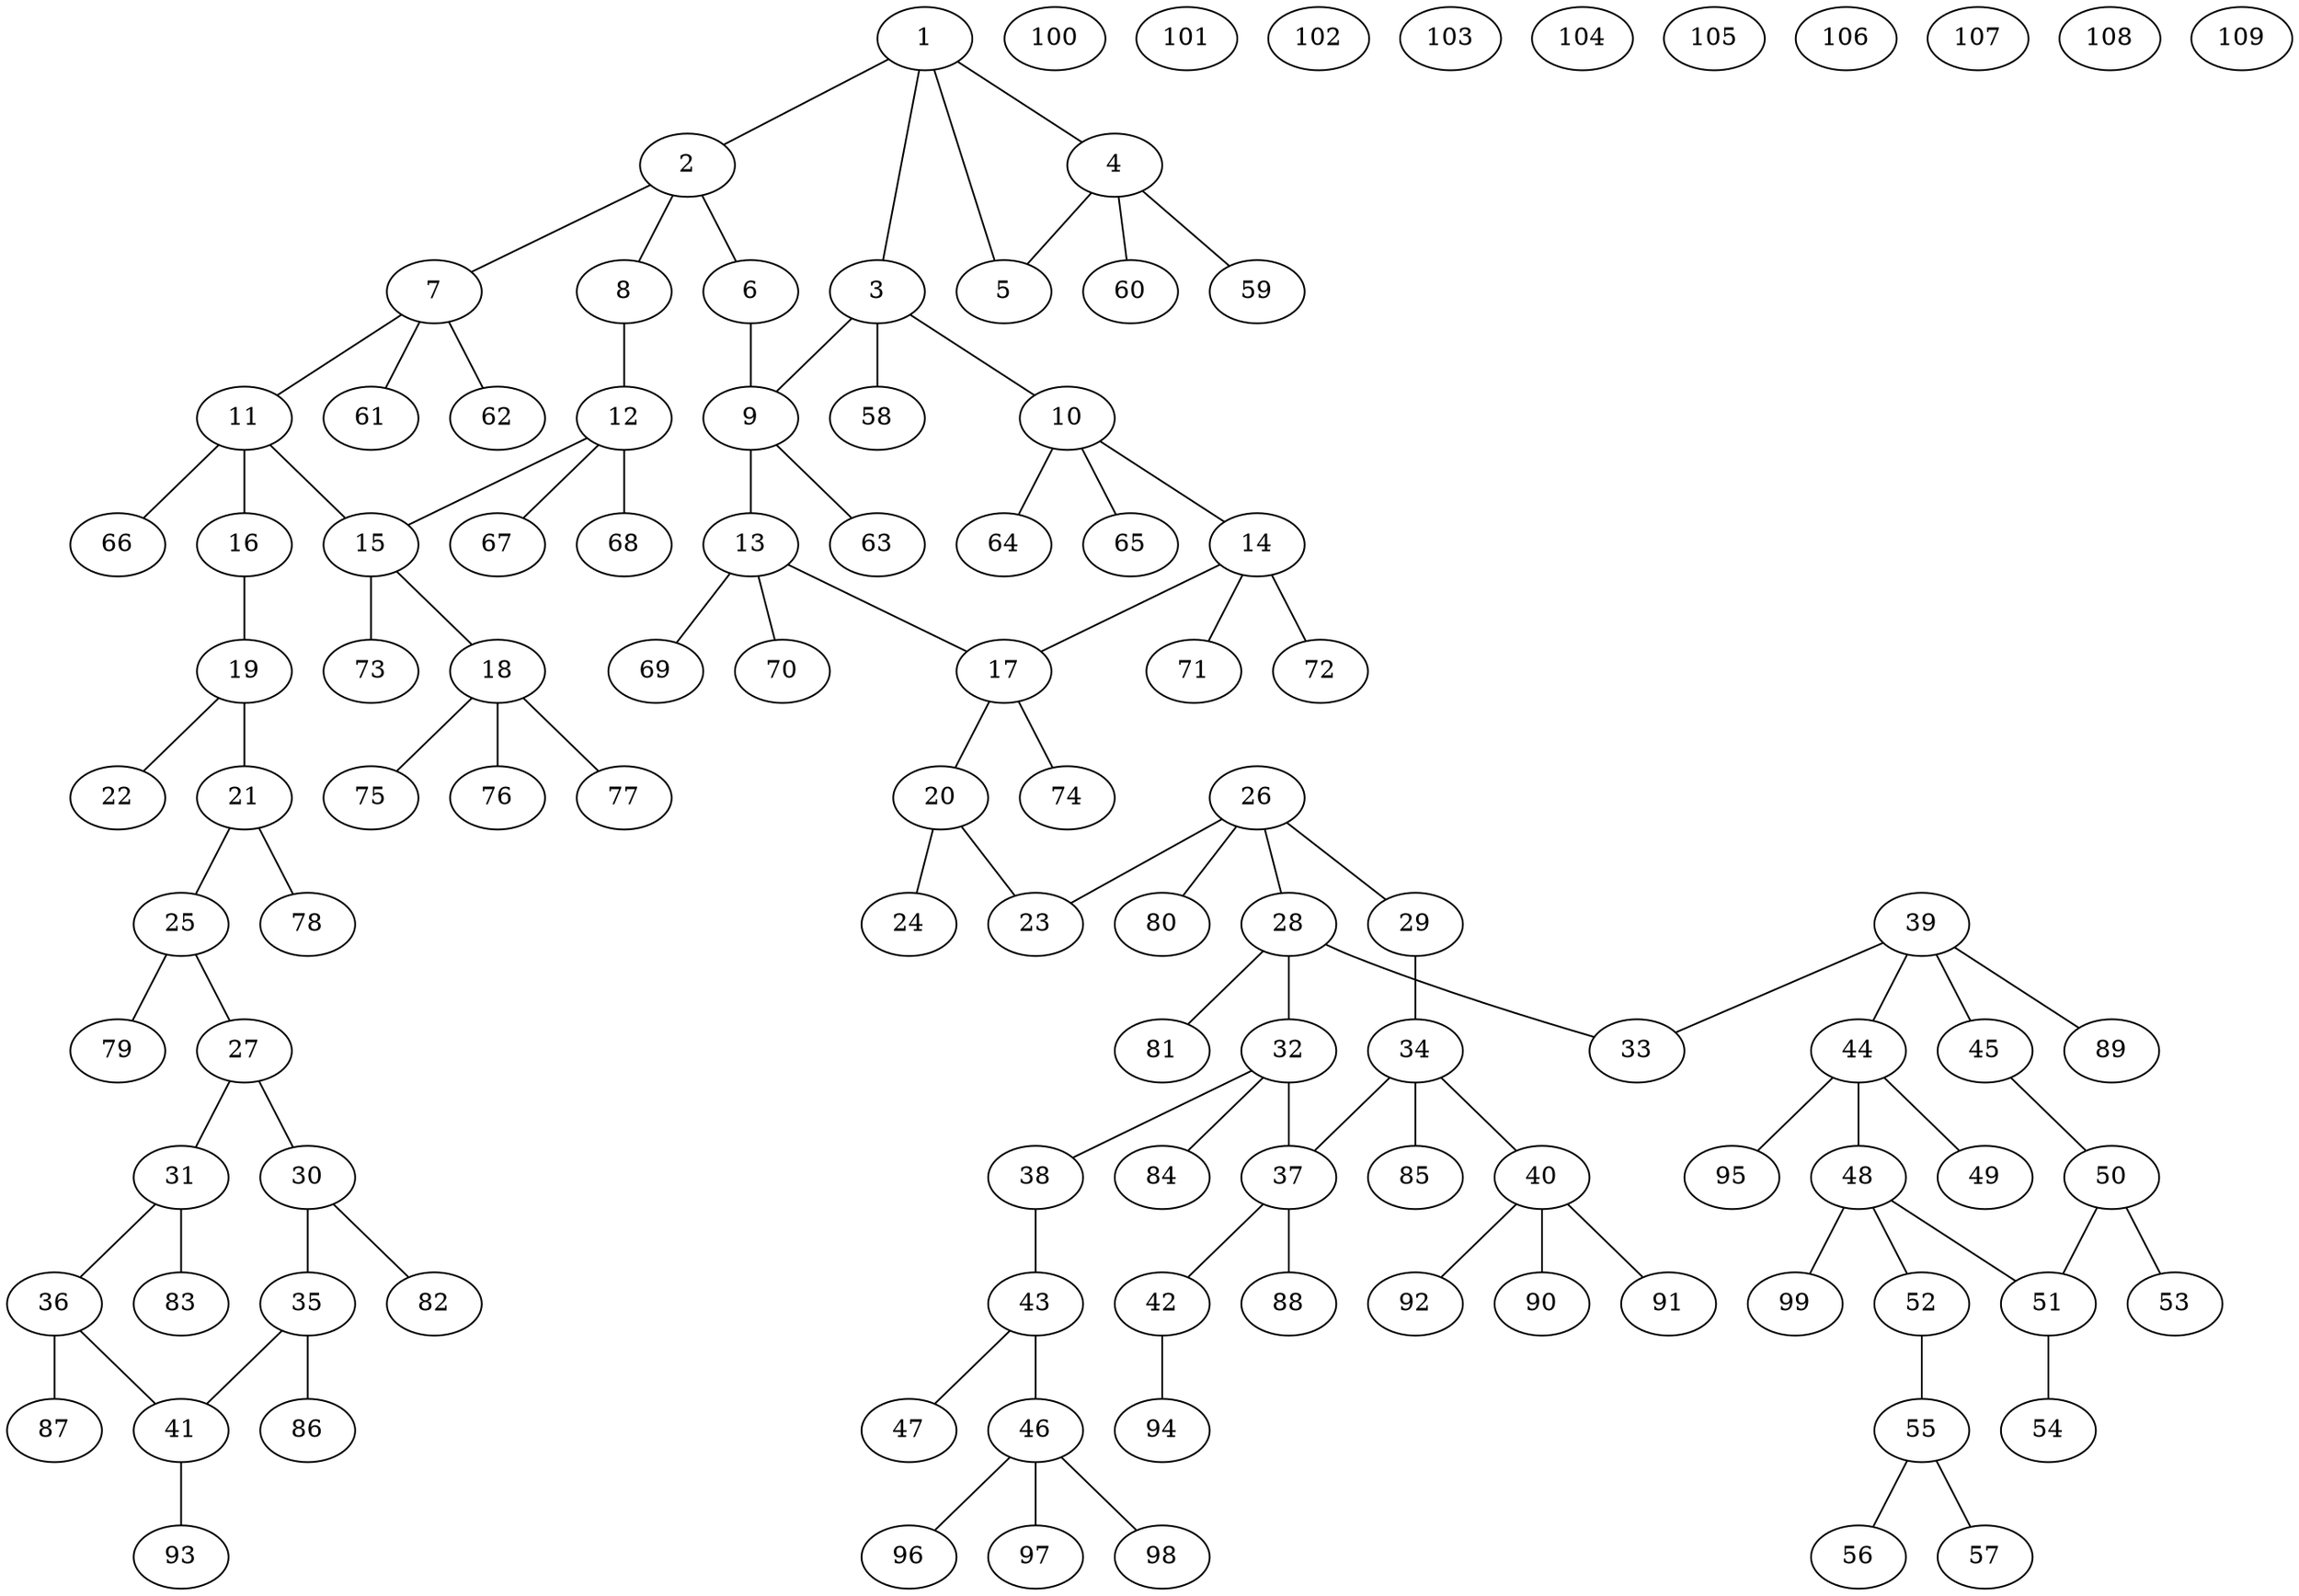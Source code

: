 graph molecule_4307 {
	1	 [chem=C];
	2	 [chem=C];
	1 -- 2	 [valence=1];
	3	 [chem=C];
	1 -- 3	 [valence=1];
	4	 [chem=C];
	1 -- 4	 [valence=1];
	5	 [chem=O];
	1 -- 5	 [valence=1];
	6	 [chem=O];
	2 -- 6	 [valence=1];
	7	 [chem=C];
	2 -- 7	 [valence=1];
	8	 [chem=O];
	2 -- 8	 [valence=1];
	9	 [chem=C];
	3 -- 9	 [valence=1];
	10	 [chem=C];
	3 -- 10	 [valence=1];
	58	 [chem=H];
	3 -- 58	 [valence=1];
	4 -- 5	 [valence=1];
	59	 [chem=H];
	4 -- 59	 [valence=1];
	60	 [chem=H];
	4 -- 60	 [valence=1];
	6 -- 9	 [valence=1];
	11	 [chem=C];
	7 -- 11	 [valence=1];
	61	 [chem=H];
	7 -- 61	 [valence=1];
	62	 [chem=H];
	7 -- 62	 [valence=1];
	12	 [chem=C];
	8 -- 12	 [valence=1];
	13	 [chem=C];
	9 -- 13	 [valence=1];
	63	 [chem=H];
	9 -- 63	 [valence=1];
	14	 [chem=C];
	10 -- 14	 [valence=1];
	64	 [chem=H];
	10 -- 64	 [valence=1];
	65	 [chem=H];
	10 -- 65	 [valence=1];
	15	 [chem=C];
	11 -- 15	 [valence=1];
	16	 [chem=O];
	11 -- 16	 [valence=1];
	66	 [chem=H];
	11 -- 66	 [valence=1];
	12 -- 15	 [valence=1];
	67	 [chem=H];
	12 -- 67	 [valence=1];
	68	 [chem=H];
	12 -- 68	 [valence=1];
	17	 [chem=C];
	13 -- 17	 [valence=1];
	69	 [chem=H];
	13 -- 69	 [valence=1];
	70	 [chem=H];
	13 -- 70	 [valence=1];
	14 -- 17	 [valence=1];
	71	 [chem=H];
	14 -- 71	 [valence=1];
	72	 [chem=H];
	14 -- 72	 [valence=1];
	18	 [chem=C];
	15 -- 18	 [valence=1];
	73	 [chem=H];
	15 -- 73	 [valence=1];
	19	 [chem=C];
	16 -- 19	 [valence=1];
	20	 [chem=C];
	17 -- 20	 [valence=1];
	74	 [chem=H];
	17 -- 74	 [valence=1];
	75	 [chem=H];
	18 -- 75	 [valence=1];
	76	 [chem=H];
	18 -- 76	 [valence=1];
	77	 [chem=H];
	18 -- 77	 [valence=1];
	21	 [chem=C];
	19 -- 21	 [valence=1];
	22	 [chem=O];
	19 -- 22	 [valence=2];
	23	 [chem=O];
	20 -- 23	 [valence=1];
	24	 [chem=O];
	20 -- 24	 [valence=2];
	25	 [chem=C];
	21 -- 25	 [valence=2];
	78	 [chem=H];
	21 -- 78	 [valence=1];
	27	 [chem=C];
	25 -- 27	 [valence=1];
	79	 [chem=H];
	25 -- 79	 [valence=1];
	26	 [chem=C];
	26 -- 23	 [valence=1];
	28	 [chem=C];
	26 -- 28	 [valence=1];
	29	 [chem=O];
	26 -- 29	 [valence=1];
	80	 [chem=H];
	26 -- 80	 [valence=1];
	30	 [chem=C];
	27 -- 30	 [valence=2];
	31	 [chem=C];
	27 -- 31	 [valence=1];
	32	 [chem=C];
	28 -- 32	 [valence=1];
	33	 [chem=O];
	28 -- 33	 [valence=1];
	81	 [chem=H];
	28 -- 81	 [valence=1];
	34	 [chem=C];
	29 -- 34	 [valence=1];
	35	 [chem=C];
	30 -- 35	 [valence=1];
	82	 [chem=H];
	30 -- 82	 [valence=1];
	36	 [chem=C];
	31 -- 36	 [valence=2];
	83	 [chem=H];
	31 -- 83	 [valence=1];
	37	 [chem=C];
	32 -- 37	 [valence=1];
	38	 [chem=O];
	32 -- 38	 [valence=1];
	84	 [chem=H];
	32 -- 84	 [valence=1];
	34 -- 37	 [valence=1];
	40	 [chem=C];
	34 -- 40	 [valence=1];
	85	 [chem=H];
	34 -- 85	 [valence=1];
	41	 [chem=C];
	35 -- 41	 [valence=2];
	86	 [chem=H];
	35 -- 86	 [valence=1];
	36 -- 41	 [valence=1];
	87	 [chem=H];
	36 -- 87	 [valence=1];
	42	 [chem=O];
	37 -- 42	 [valence=1];
	88	 [chem=H];
	37 -- 88	 [valence=1];
	43	 [chem=C];
	38 -- 43	 [valence=1];
	39	 [chem=C];
	39 -- 33	 [valence=1];
	44	 [chem=C];
	39 -- 44	 [valence=1];
	45	 [chem=O];
	39 -- 45	 [valence=1];
	89	 [chem=H];
	39 -- 89	 [valence=1];
	90	 [chem=H];
	40 -- 90	 [valence=1];
	91	 [chem=H];
	40 -- 91	 [valence=1];
	92	 [chem=H];
	40 -- 92	 [valence=1];
	93	 [chem=H];
	41 -- 93	 [valence=1];
	94	 [chem=H];
	42 -- 94	 [valence=1];
	46	 [chem=C];
	43 -- 46	 [valence=1];
	47	 [chem=O];
	43 -- 47	 [valence=2];
	48	 [chem=C];
	44 -- 48	 [valence=1];
	49	 [chem=O];
	44 -- 49	 [valence=1];
	95	 [chem=H];
	44 -- 95	 [valence=1];
	50	 [chem=C];
	45 -- 50	 [valence=1];
	96	 [chem=H];
	46 -- 96	 [valence=1];
	97	 [chem=H];
	46 -- 97	 [valence=1];
	98	 [chem=H];
	46 -- 98	 [valence=1];
	51	 [chem=C];
	48 -- 51	 [valence=1];
	52	 [chem=O];
	48 -- 52	 [valence=1];
	99	 [chem=H];
	48 -- 99	 [valence=1];
	50 -- 51	 [valence=1];
	53	 [chem=C];
	50 -- 53	 [valence=1];
	54	 [chem=O];
	51 -- 54	 [valence=1];
	55	 [chem=C];
	52 -- 55	 [valence=1];
	56	 [chem=C];
	55 -- 56	 [valence=1];
	57	 [chem=O];
	55 -- 57	 [valence=2];
	100	 [chem=H];
	101	 [chem=H];
	102	 [chem=H];
	103	 [chem=H];
	104	 [chem=H];
	105	 [chem=H];
	106	 [chem=H];
	107	 [chem=H];
	108	 [chem=H];
	109	 [chem=H];
}
